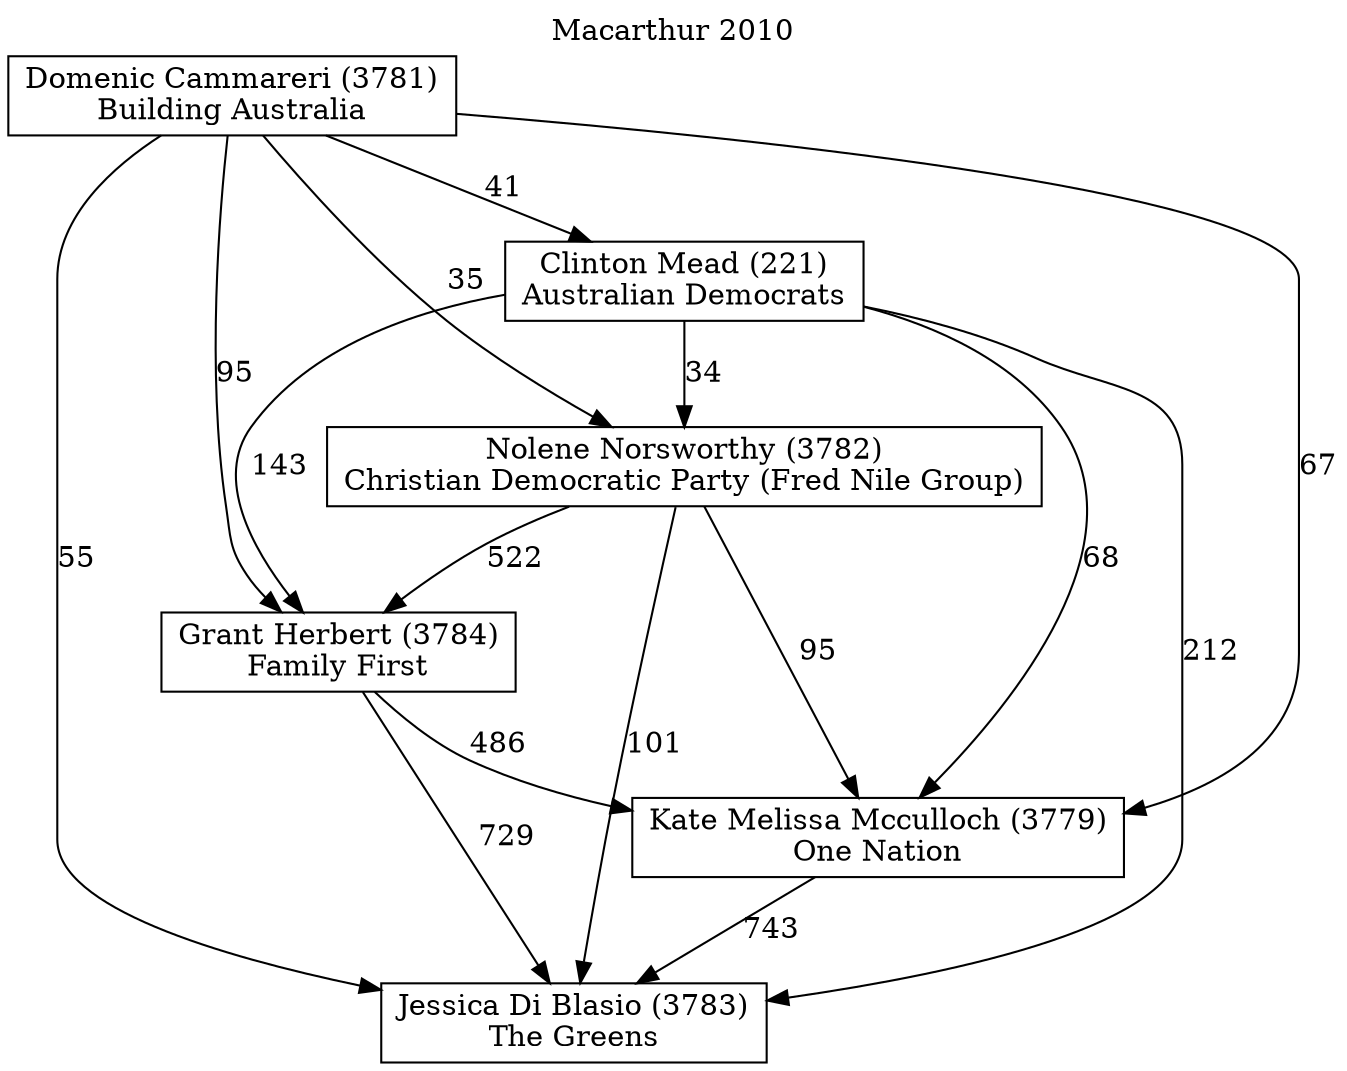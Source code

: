 // House preference flow
digraph "Jessica Di Blasio (3783)_Macarthur_2010" {
	graph [label="Macarthur 2010" labelloc=t mclimit=10]
	node [shape=box]
	"Jessica Di Blasio (3783)" [label="Jessica Di Blasio (3783)
The Greens"]
	"Kate Melissa Mcculloch (3779)" [label="Kate Melissa Mcculloch (3779)
One Nation"]
	"Grant Herbert (3784)" [label="Grant Herbert (3784)
Family First"]
	"Nolene Norsworthy (3782)" [label="Nolene Norsworthy (3782)
Christian Democratic Party (Fred Nile Group)"]
	"Clinton Mead (221)" [label="Clinton Mead (221)
Australian Democrats"]
	"Domenic Cammareri (3781)" [label="Domenic Cammareri (3781)
Building Australia"]
	"Jessica Di Blasio (3783)" [label="Jessica Di Blasio (3783)
The Greens"]
	"Grant Herbert (3784)" [label="Grant Herbert (3784)
Family First"]
	"Nolene Norsworthy (3782)" [label="Nolene Norsworthy (3782)
Christian Democratic Party (Fred Nile Group)"]
	"Clinton Mead (221)" [label="Clinton Mead (221)
Australian Democrats"]
	"Domenic Cammareri (3781)" [label="Domenic Cammareri (3781)
Building Australia"]
	"Jessica Di Blasio (3783)" [label="Jessica Di Blasio (3783)
The Greens"]
	"Nolene Norsworthy (3782)" [label="Nolene Norsworthy (3782)
Christian Democratic Party (Fred Nile Group)"]
	"Clinton Mead (221)" [label="Clinton Mead (221)
Australian Democrats"]
	"Domenic Cammareri (3781)" [label="Domenic Cammareri (3781)
Building Australia"]
	"Jessica Di Blasio (3783)" [label="Jessica Di Blasio (3783)
The Greens"]
	"Clinton Mead (221)" [label="Clinton Mead (221)
Australian Democrats"]
	"Domenic Cammareri (3781)" [label="Domenic Cammareri (3781)
Building Australia"]
	"Jessica Di Blasio (3783)" [label="Jessica Di Blasio (3783)
The Greens"]
	"Domenic Cammareri (3781)" [label="Domenic Cammareri (3781)
Building Australia"]
	"Domenic Cammareri (3781)" [label="Domenic Cammareri (3781)
Building Australia"]
	"Clinton Mead (221)" [label="Clinton Mead (221)
Australian Democrats"]
	"Domenic Cammareri (3781)" [label="Domenic Cammareri (3781)
Building Australia"]
	"Domenic Cammareri (3781)" [label="Domenic Cammareri (3781)
Building Australia"]
	"Nolene Norsworthy (3782)" [label="Nolene Norsworthy (3782)
Christian Democratic Party (Fred Nile Group)"]
	"Clinton Mead (221)" [label="Clinton Mead (221)
Australian Democrats"]
	"Domenic Cammareri (3781)" [label="Domenic Cammareri (3781)
Building Australia"]
	"Nolene Norsworthy (3782)" [label="Nolene Norsworthy (3782)
Christian Democratic Party (Fred Nile Group)"]
	"Domenic Cammareri (3781)" [label="Domenic Cammareri (3781)
Building Australia"]
	"Domenic Cammareri (3781)" [label="Domenic Cammareri (3781)
Building Australia"]
	"Clinton Mead (221)" [label="Clinton Mead (221)
Australian Democrats"]
	"Domenic Cammareri (3781)" [label="Domenic Cammareri (3781)
Building Australia"]
	"Domenic Cammareri (3781)" [label="Domenic Cammareri (3781)
Building Australia"]
	"Grant Herbert (3784)" [label="Grant Herbert (3784)
Family First"]
	"Nolene Norsworthy (3782)" [label="Nolene Norsworthy (3782)
Christian Democratic Party (Fred Nile Group)"]
	"Clinton Mead (221)" [label="Clinton Mead (221)
Australian Democrats"]
	"Domenic Cammareri (3781)" [label="Domenic Cammareri (3781)
Building Australia"]
	"Grant Herbert (3784)" [label="Grant Herbert (3784)
Family First"]
	"Clinton Mead (221)" [label="Clinton Mead (221)
Australian Democrats"]
	"Domenic Cammareri (3781)" [label="Domenic Cammareri (3781)
Building Australia"]
	"Grant Herbert (3784)" [label="Grant Herbert (3784)
Family First"]
	"Domenic Cammareri (3781)" [label="Domenic Cammareri (3781)
Building Australia"]
	"Domenic Cammareri (3781)" [label="Domenic Cammareri (3781)
Building Australia"]
	"Clinton Mead (221)" [label="Clinton Mead (221)
Australian Democrats"]
	"Domenic Cammareri (3781)" [label="Domenic Cammareri (3781)
Building Australia"]
	"Domenic Cammareri (3781)" [label="Domenic Cammareri (3781)
Building Australia"]
	"Nolene Norsworthy (3782)" [label="Nolene Norsworthy (3782)
Christian Democratic Party (Fred Nile Group)"]
	"Clinton Mead (221)" [label="Clinton Mead (221)
Australian Democrats"]
	"Domenic Cammareri (3781)" [label="Domenic Cammareri (3781)
Building Australia"]
	"Nolene Norsworthy (3782)" [label="Nolene Norsworthy (3782)
Christian Democratic Party (Fred Nile Group)"]
	"Domenic Cammareri (3781)" [label="Domenic Cammareri (3781)
Building Australia"]
	"Domenic Cammareri (3781)" [label="Domenic Cammareri (3781)
Building Australia"]
	"Clinton Mead (221)" [label="Clinton Mead (221)
Australian Democrats"]
	"Domenic Cammareri (3781)" [label="Domenic Cammareri (3781)
Building Australia"]
	"Domenic Cammareri (3781)" [label="Domenic Cammareri (3781)
Building Australia"]
	"Kate Melissa Mcculloch (3779)" [label="Kate Melissa Mcculloch (3779)
One Nation"]
	"Grant Herbert (3784)" [label="Grant Herbert (3784)
Family First"]
	"Nolene Norsworthy (3782)" [label="Nolene Norsworthy (3782)
Christian Democratic Party (Fred Nile Group)"]
	"Clinton Mead (221)" [label="Clinton Mead (221)
Australian Democrats"]
	"Domenic Cammareri (3781)" [label="Domenic Cammareri (3781)
Building Australia"]
	"Kate Melissa Mcculloch (3779)" [label="Kate Melissa Mcculloch (3779)
One Nation"]
	"Nolene Norsworthy (3782)" [label="Nolene Norsworthy (3782)
Christian Democratic Party (Fred Nile Group)"]
	"Clinton Mead (221)" [label="Clinton Mead (221)
Australian Democrats"]
	"Domenic Cammareri (3781)" [label="Domenic Cammareri (3781)
Building Australia"]
	"Kate Melissa Mcculloch (3779)" [label="Kate Melissa Mcculloch (3779)
One Nation"]
	"Clinton Mead (221)" [label="Clinton Mead (221)
Australian Democrats"]
	"Domenic Cammareri (3781)" [label="Domenic Cammareri (3781)
Building Australia"]
	"Kate Melissa Mcculloch (3779)" [label="Kate Melissa Mcculloch (3779)
One Nation"]
	"Domenic Cammareri (3781)" [label="Domenic Cammareri (3781)
Building Australia"]
	"Domenic Cammareri (3781)" [label="Domenic Cammareri (3781)
Building Australia"]
	"Clinton Mead (221)" [label="Clinton Mead (221)
Australian Democrats"]
	"Domenic Cammareri (3781)" [label="Domenic Cammareri (3781)
Building Australia"]
	"Domenic Cammareri (3781)" [label="Domenic Cammareri (3781)
Building Australia"]
	"Nolene Norsworthy (3782)" [label="Nolene Norsworthy (3782)
Christian Democratic Party (Fred Nile Group)"]
	"Clinton Mead (221)" [label="Clinton Mead (221)
Australian Democrats"]
	"Domenic Cammareri (3781)" [label="Domenic Cammareri (3781)
Building Australia"]
	"Nolene Norsworthy (3782)" [label="Nolene Norsworthy (3782)
Christian Democratic Party (Fred Nile Group)"]
	"Domenic Cammareri (3781)" [label="Domenic Cammareri (3781)
Building Australia"]
	"Domenic Cammareri (3781)" [label="Domenic Cammareri (3781)
Building Australia"]
	"Clinton Mead (221)" [label="Clinton Mead (221)
Australian Democrats"]
	"Domenic Cammareri (3781)" [label="Domenic Cammareri (3781)
Building Australia"]
	"Domenic Cammareri (3781)" [label="Domenic Cammareri (3781)
Building Australia"]
	"Grant Herbert (3784)" [label="Grant Herbert (3784)
Family First"]
	"Nolene Norsworthy (3782)" [label="Nolene Norsworthy (3782)
Christian Democratic Party (Fred Nile Group)"]
	"Clinton Mead (221)" [label="Clinton Mead (221)
Australian Democrats"]
	"Domenic Cammareri (3781)" [label="Domenic Cammareri (3781)
Building Australia"]
	"Grant Herbert (3784)" [label="Grant Herbert (3784)
Family First"]
	"Clinton Mead (221)" [label="Clinton Mead (221)
Australian Democrats"]
	"Domenic Cammareri (3781)" [label="Domenic Cammareri (3781)
Building Australia"]
	"Grant Herbert (3784)" [label="Grant Herbert (3784)
Family First"]
	"Domenic Cammareri (3781)" [label="Domenic Cammareri (3781)
Building Australia"]
	"Domenic Cammareri (3781)" [label="Domenic Cammareri (3781)
Building Australia"]
	"Clinton Mead (221)" [label="Clinton Mead (221)
Australian Democrats"]
	"Domenic Cammareri (3781)" [label="Domenic Cammareri (3781)
Building Australia"]
	"Domenic Cammareri (3781)" [label="Domenic Cammareri (3781)
Building Australia"]
	"Nolene Norsworthy (3782)" [label="Nolene Norsworthy (3782)
Christian Democratic Party (Fred Nile Group)"]
	"Clinton Mead (221)" [label="Clinton Mead (221)
Australian Democrats"]
	"Domenic Cammareri (3781)" [label="Domenic Cammareri (3781)
Building Australia"]
	"Nolene Norsworthy (3782)" [label="Nolene Norsworthy (3782)
Christian Democratic Party (Fred Nile Group)"]
	"Domenic Cammareri (3781)" [label="Domenic Cammareri (3781)
Building Australia"]
	"Domenic Cammareri (3781)" [label="Domenic Cammareri (3781)
Building Australia"]
	"Clinton Mead (221)" [label="Clinton Mead (221)
Australian Democrats"]
	"Domenic Cammareri (3781)" [label="Domenic Cammareri (3781)
Building Australia"]
	"Domenic Cammareri (3781)" [label="Domenic Cammareri (3781)
Building Australia"]
	"Kate Melissa Mcculloch (3779)" -> "Jessica Di Blasio (3783)" [label=743]
	"Grant Herbert (3784)" -> "Kate Melissa Mcculloch (3779)" [label=486]
	"Nolene Norsworthy (3782)" -> "Grant Herbert (3784)" [label=522]
	"Clinton Mead (221)" -> "Nolene Norsworthy (3782)" [label=34]
	"Domenic Cammareri (3781)" -> "Clinton Mead (221)" [label=41]
	"Grant Herbert (3784)" -> "Jessica Di Blasio (3783)" [label=729]
	"Nolene Norsworthy (3782)" -> "Jessica Di Blasio (3783)" [label=101]
	"Clinton Mead (221)" -> "Jessica Di Blasio (3783)" [label=212]
	"Domenic Cammareri (3781)" -> "Jessica Di Blasio (3783)" [label=55]
	"Domenic Cammareri (3781)" -> "Nolene Norsworthy (3782)" [label=35]
	"Clinton Mead (221)" -> "Grant Herbert (3784)" [label=143]
	"Domenic Cammareri (3781)" -> "Grant Herbert (3784)" [label=95]
	"Nolene Norsworthy (3782)" -> "Kate Melissa Mcculloch (3779)" [label=95]
	"Clinton Mead (221)" -> "Kate Melissa Mcculloch (3779)" [label=68]
	"Domenic Cammareri (3781)" -> "Kate Melissa Mcculloch (3779)" [label=67]
}
